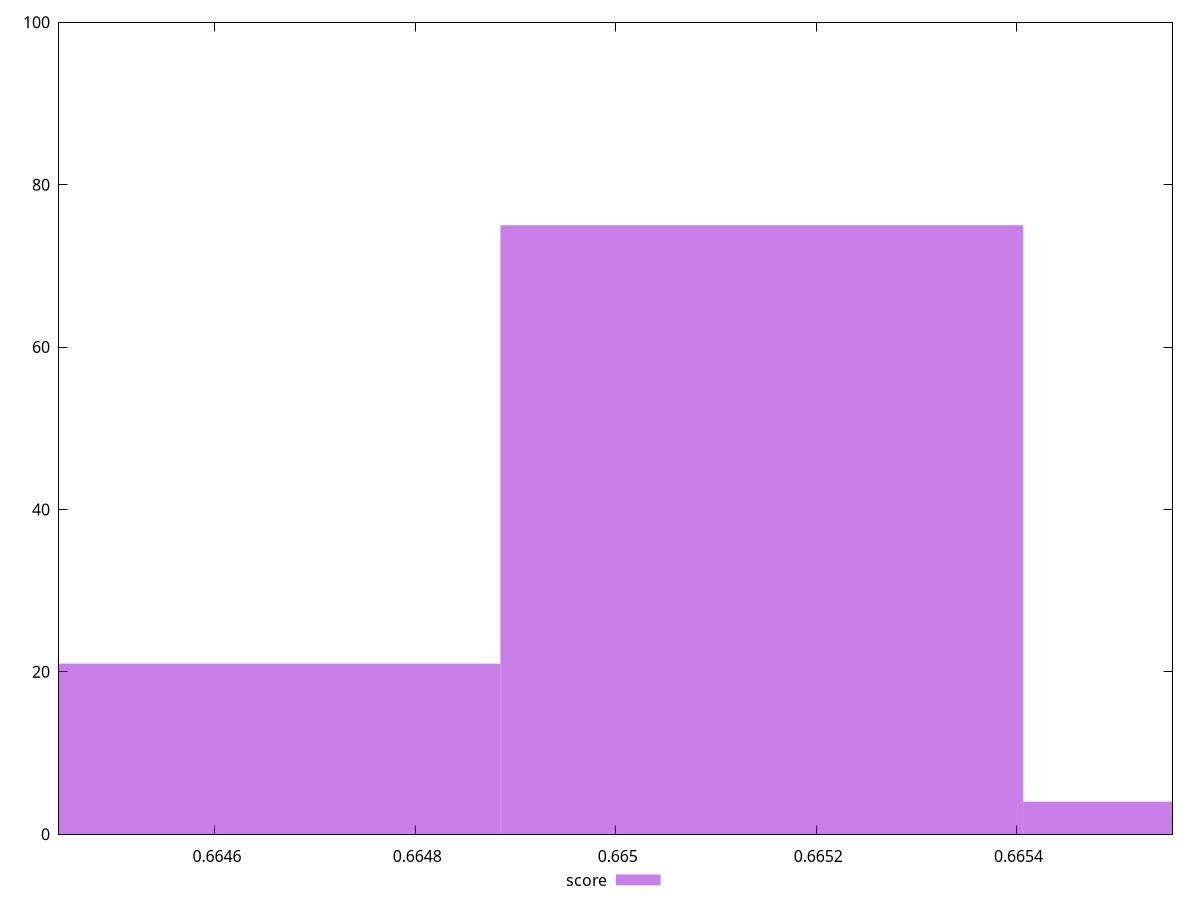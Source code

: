 reset

$score <<EOF
0.6646241055364371 21
0.6651457885078158 75
0.6656674714791945 4
EOF

set key outside below
set boxwidth 0.0005216829713786791
set xrange [0.6644444444444444:0.6655555555555556]
set yrange [0:100]
set style fill transparent solid 0.5 noborder
set terminal svg size 640, 490 enhanced background rgb 'white'
set output "report_00007_2020-12-11T15:55:29.892Z/uses-rel-preload/samples/pages+cached+noexternal+nofonts+nosvg+noimg/score/histogram.svg"

plot $score title "score" with boxes

reset
